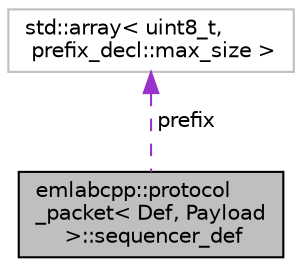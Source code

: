 digraph "emlabcpp::protocol_packet&lt; Def, Payload &gt;::sequencer_def"
{
 // LATEX_PDF_SIZE
  edge [fontname="Helvetica",fontsize="10",labelfontname="Helvetica",labelfontsize="10"];
  node [fontname="Helvetica",fontsize="10",shape=record];
  Node1 [label="emlabcpp::protocol\l_packet\< Def, Payload\l \>::sequencer_def",height=0.2,width=0.4,color="black", fillcolor="grey75", style="filled", fontcolor="black",tooltip=" "];
  Node2 -> Node1 [dir="back",color="darkorchid3",fontsize="10",style="dashed",label=" prefix" ,fontname="Helvetica"];
  Node2 [label="std::array\< uint8_t,\l prefix_decl::max_size \>",height=0.2,width=0.4,color="grey75", fillcolor="white", style="filled",tooltip=" "];
}
